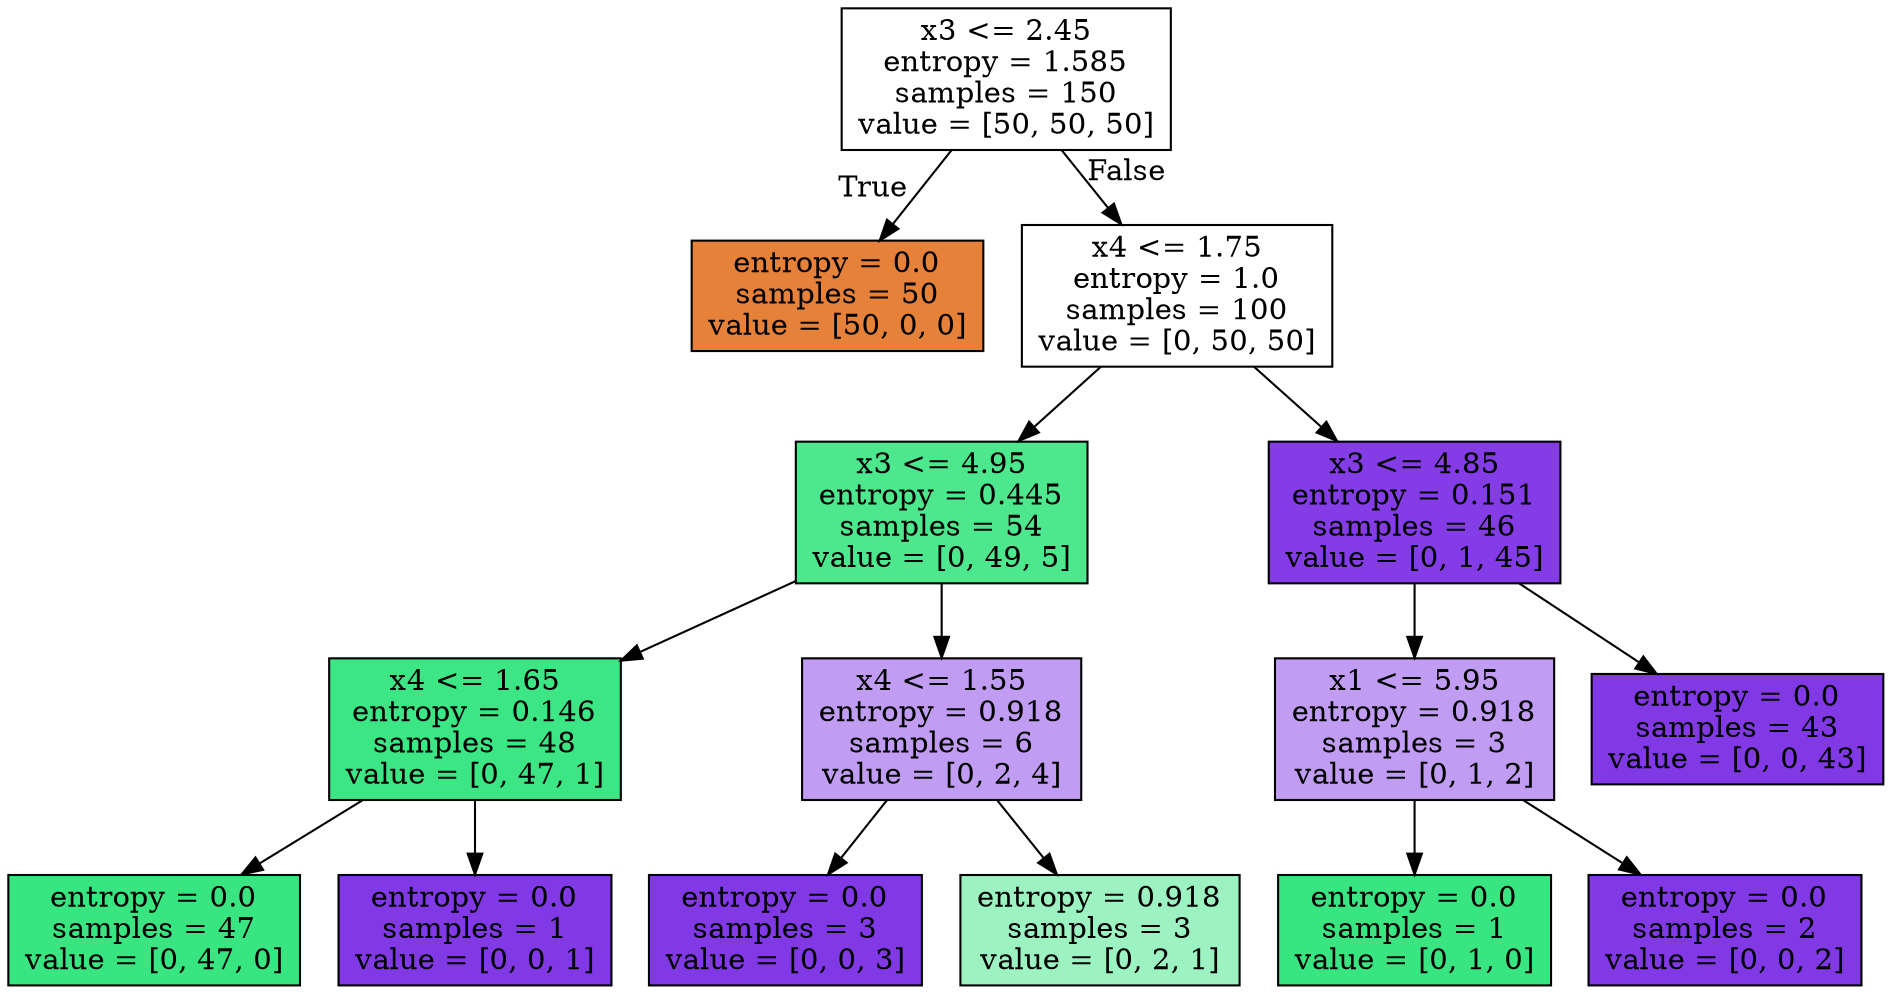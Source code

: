 digraph Tree {
node [shape=box, style="filled", color="black"] ;
0 [label="x3 <= 2.45\nentropy = 1.585\nsamples = 150\nvalue = [50, 50, 50]", fillcolor="#ffffff"] ;
1 [label="entropy = 0.0\nsamples = 50\nvalue = [50, 0, 0]", fillcolor="#e58139"] ;
0 -> 1 [labeldistance=2.5, labelangle=45, headlabel="True"] ;
2 [label="x4 <= 1.75\nentropy = 1.0\nsamples = 100\nvalue = [0, 50, 50]", fillcolor="#ffffff"] ;
0 -> 2 [labeldistance=2.5, labelangle=-45, headlabel="False"] ;
3 [label="x3 <= 4.95\nentropy = 0.445\nsamples = 54\nvalue = [0, 49, 5]", fillcolor="#4de88e"] ;
2 -> 3 ;
4 [label="x4 <= 1.65\nentropy = 0.146\nsamples = 48\nvalue = [0, 47, 1]", fillcolor="#3de684"] ;
3 -> 4 ;
5 [label="entropy = 0.0\nsamples = 47\nvalue = [0, 47, 0]", fillcolor="#39e581"] ;
4 -> 5 ;
6 [label="entropy = 0.0\nsamples = 1\nvalue = [0, 0, 1]", fillcolor="#8139e5"] ;
4 -> 6 ;
7 [label="x4 <= 1.55\nentropy = 0.918\nsamples = 6\nvalue = [0, 2, 4]", fillcolor="#c09cf2"] ;
3 -> 7 ;
8 [label="entropy = 0.0\nsamples = 3\nvalue = [0, 0, 3]", fillcolor="#8139e5"] ;
7 -> 8 ;
9 [label="entropy = 0.918\nsamples = 3\nvalue = [0, 2, 1]", fillcolor="#9cf2c0"] ;
7 -> 9 ;
10 [label="x3 <= 4.85\nentropy = 0.151\nsamples = 46\nvalue = [0, 1, 45]", fillcolor="#843de6"] ;
2 -> 10 ;
11 [label="x1 <= 5.95\nentropy = 0.918\nsamples = 3\nvalue = [0, 1, 2]", fillcolor="#c09cf2"] ;
10 -> 11 ;
12 [label="entropy = 0.0\nsamples = 1\nvalue = [0, 1, 0]", fillcolor="#39e581"] ;
11 -> 12 ;
13 [label="entropy = 0.0\nsamples = 2\nvalue = [0, 0, 2]", fillcolor="#8139e5"] ;
11 -> 13 ;
14 [label="entropy = 0.0\nsamples = 43\nvalue = [0, 0, 43]", fillcolor="#8139e5"] ;
10 -> 14 ;
}